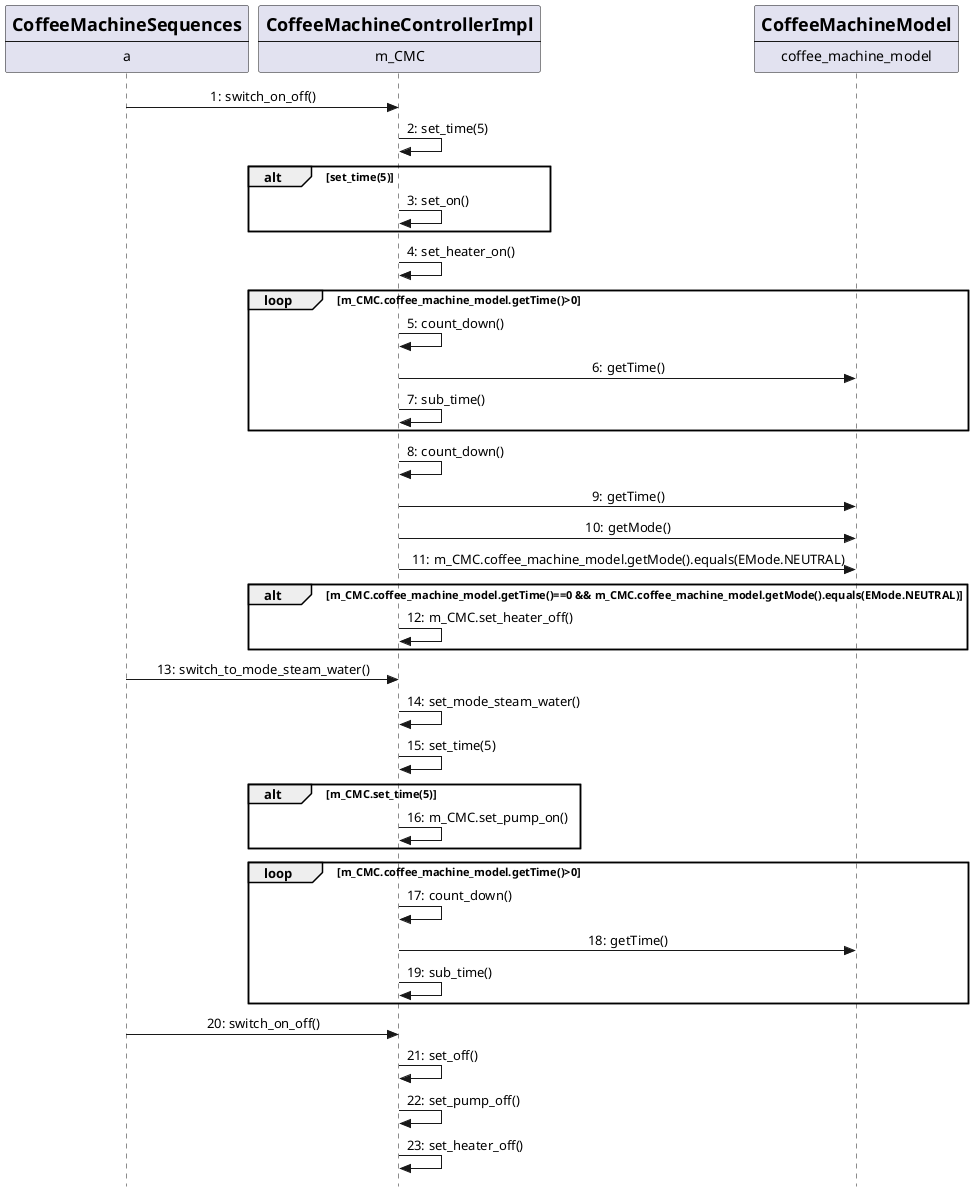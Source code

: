 @startuml CoffeeMachine_sequence_tea
skinparam Style strictuml
skinparam SequenceMessageAlignment center
autonumber "0:"
participant CoffeeMachineSequences [
    =CoffeeMachineSequences
    ----
    a
]
participant CoffeeMachineControllerImpl  [
    =CoffeeMachineControllerImpl
    ----
    m_CMC
]
participant CoffeeMachineModel [
    =CoffeeMachineModel
    ----
    coffee_machine_model
]
CoffeeMachineSequences -> CoffeeMachineControllerImpl : switch_on_off()
'activate CoffeeMachineSequences
CoffeeMachineControllerImpl -> CoffeeMachineControllerImpl : set_time(5)
alt set_time(5)
    CoffeeMachineControllerImpl -> CoffeeMachineControllerImpl : set_on()
end
CoffeeMachineControllerImpl -> CoffeeMachineControllerImpl : set_heater_on()
loop m_CMC.coffee_machine_model.getTime()>0
    CoffeeMachineControllerImpl -> CoffeeMachineControllerImpl : count_down()
    CoffeeMachineControllerImpl -> CoffeeMachineModel : getTime()
    CoffeeMachineControllerImpl -> CoffeeMachineControllerImpl : sub_time()
end
CoffeeMachineControllerImpl -> CoffeeMachineControllerImpl : count_down()
CoffeeMachineControllerImpl -> CoffeeMachineModel : getTime()
CoffeeMachineControllerImpl -> CoffeeMachineModel : getMode()
CoffeeMachineControllerImpl -> CoffeeMachineModel : m_CMC.coffee_machine_model.getMode().equals(EMode.NEUTRAL)
alt m_CMC.coffee_machine_model.getTime()==0 && m_CMC.coffee_machine_model.getMode().equals(EMode.NEUTRAL)
    CoffeeMachineControllerImpl -> CoffeeMachineControllerImpl : m_CMC.set_heater_off()
end

CoffeeMachineSequences -> CoffeeMachineControllerImpl : switch_to_mode_steam_water()
CoffeeMachineControllerImpl -> CoffeeMachineControllerImpl : set_mode_steam_water()
CoffeeMachineControllerImpl -> CoffeeMachineControllerImpl : set_time(5)

alt m_CMC.set_time(5)
    CoffeeMachineControllerImpl -> CoffeeMachineControllerImpl : m_CMC.set_pump_on()
end

loop m_CMC.coffee_machine_model.getTime()>0
    CoffeeMachineControllerImpl -> CoffeeMachineControllerImpl : count_down()
    CoffeeMachineControllerImpl -> CoffeeMachineModel : getTime()
    CoffeeMachineControllerImpl -> CoffeeMachineControllerImpl : sub_time()
end

CoffeeMachineSequences -> CoffeeMachineControllerImpl : switch_on_off()
'deactivate CoffeeMachineSequences
CoffeeMachineControllerImpl -> CoffeeMachineControllerImpl : set_off()
CoffeeMachineControllerImpl -> CoffeeMachineControllerImpl : set_pump_off()
CoffeeMachineControllerImpl -> CoffeeMachineControllerImpl : set_heater_off()

@enduml
